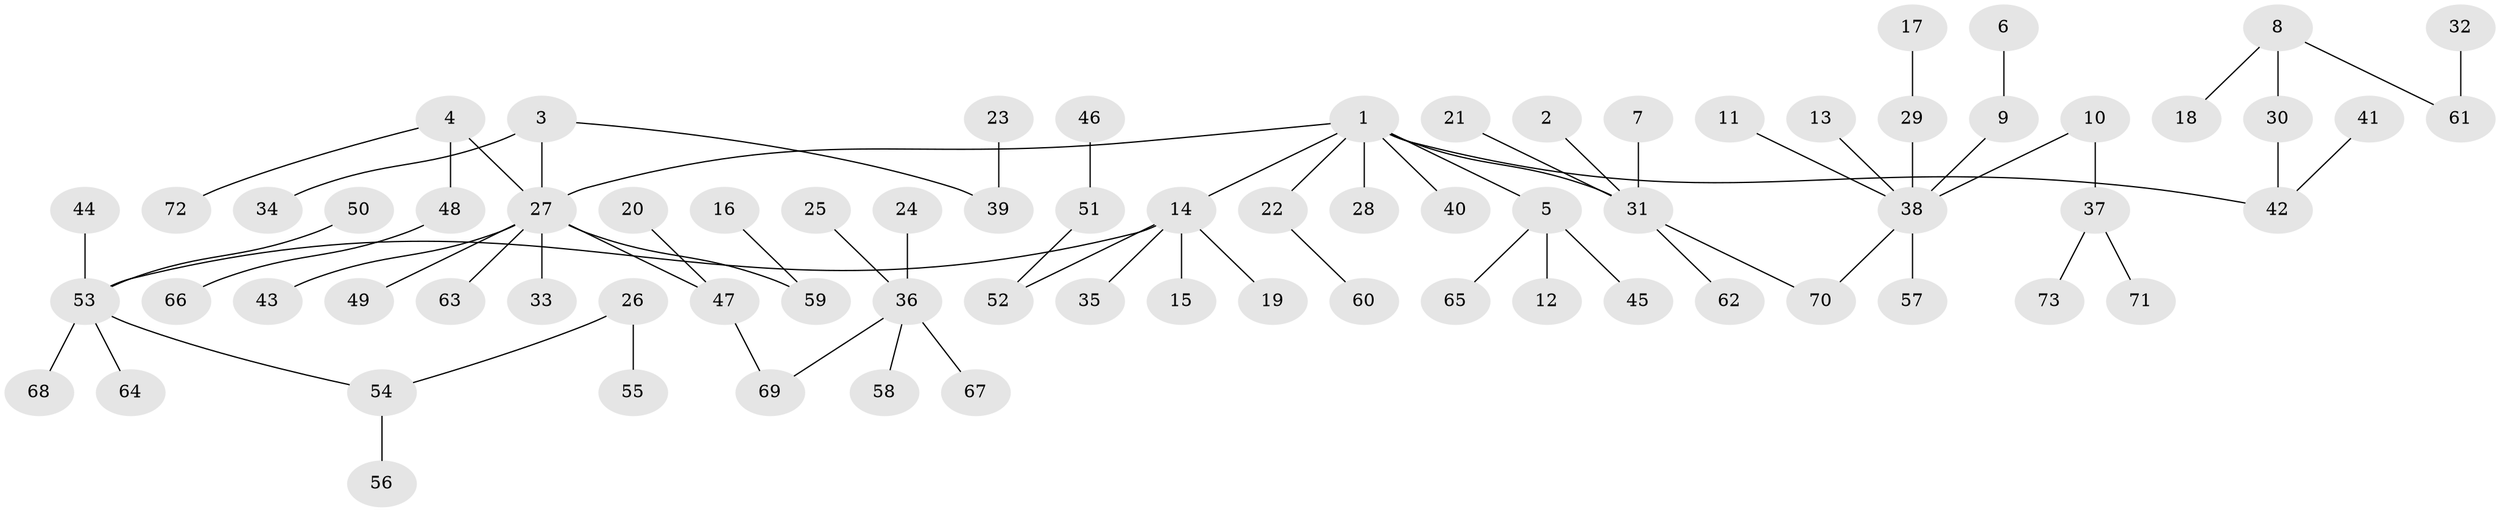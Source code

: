 // original degree distribution, {5: 0.02054794520547945, 3: 0.19863013698630136, 7: 0.02054794520547945, 1: 0.5342465753424658, 9: 0.00684931506849315, 8: 0.00684931506849315, 4: 0.03424657534246575, 2: 0.1780821917808219}
// Generated by graph-tools (version 1.1) at 2025/50/03/09/25 03:50:18]
// undirected, 73 vertices, 72 edges
graph export_dot {
graph [start="1"]
  node [color=gray90,style=filled];
  1;
  2;
  3;
  4;
  5;
  6;
  7;
  8;
  9;
  10;
  11;
  12;
  13;
  14;
  15;
  16;
  17;
  18;
  19;
  20;
  21;
  22;
  23;
  24;
  25;
  26;
  27;
  28;
  29;
  30;
  31;
  32;
  33;
  34;
  35;
  36;
  37;
  38;
  39;
  40;
  41;
  42;
  43;
  44;
  45;
  46;
  47;
  48;
  49;
  50;
  51;
  52;
  53;
  54;
  55;
  56;
  57;
  58;
  59;
  60;
  61;
  62;
  63;
  64;
  65;
  66;
  67;
  68;
  69;
  70;
  71;
  72;
  73;
  1 -- 5 [weight=1.0];
  1 -- 14 [weight=1.0];
  1 -- 22 [weight=1.0];
  1 -- 27 [weight=1.0];
  1 -- 28 [weight=1.0];
  1 -- 31 [weight=1.0];
  1 -- 40 [weight=1.0];
  1 -- 42 [weight=1.0];
  2 -- 31 [weight=1.0];
  3 -- 27 [weight=1.0];
  3 -- 34 [weight=1.0];
  3 -- 39 [weight=1.0];
  4 -- 27 [weight=1.0];
  4 -- 48 [weight=1.0];
  4 -- 72 [weight=1.0];
  5 -- 12 [weight=1.0];
  5 -- 45 [weight=1.0];
  5 -- 65 [weight=1.0];
  6 -- 9 [weight=1.0];
  7 -- 31 [weight=1.0];
  8 -- 18 [weight=1.0];
  8 -- 30 [weight=1.0];
  8 -- 61 [weight=1.0];
  9 -- 38 [weight=1.0];
  10 -- 37 [weight=1.0];
  10 -- 38 [weight=1.0];
  11 -- 38 [weight=1.0];
  13 -- 38 [weight=1.0];
  14 -- 15 [weight=1.0];
  14 -- 19 [weight=1.0];
  14 -- 35 [weight=1.0];
  14 -- 52 [weight=1.0];
  14 -- 53 [weight=1.0];
  16 -- 59 [weight=1.0];
  17 -- 29 [weight=1.0];
  20 -- 47 [weight=1.0];
  21 -- 31 [weight=1.0];
  22 -- 60 [weight=1.0];
  23 -- 39 [weight=1.0];
  24 -- 36 [weight=1.0];
  25 -- 36 [weight=1.0];
  26 -- 54 [weight=1.0];
  26 -- 55 [weight=1.0];
  27 -- 33 [weight=1.0];
  27 -- 43 [weight=1.0];
  27 -- 47 [weight=1.0];
  27 -- 49 [weight=1.0];
  27 -- 59 [weight=1.0];
  27 -- 63 [weight=1.0];
  29 -- 38 [weight=1.0];
  30 -- 42 [weight=1.0];
  31 -- 62 [weight=1.0];
  31 -- 70 [weight=1.0];
  32 -- 61 [weight=1.0];
  36 -- 58 [weight=1.0];
  36 -- 67 [weight=1.0];
  36 -- 69 [weight=1.0];
  37 -- 71 [weight=1.0];
  37 -- 73 [weight=1.0];
  38 -- 57 [weight=1.0];
  38 -- 70 [weight=1.0];
  41 -- 42 [weight=1.0];
  44 -- 53 [weight=1.0];
  46 -- 51 [weight=1.0];
  47 -- 69 [weight=1.0];
  48 -- 66 [weight=1.0];
  50 -- 53 [weight=1.0];
  51 -- 52 [weight=1.0];
  53 -- 54 [weight=1.0];
  53 -- 64 [weight=1.0];
  53 -- 68 [weight=1.0];
  54 -- 56 [weight=1.0];
}
